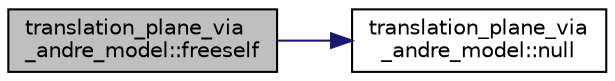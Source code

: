 digraph "translation_plane_via_andre_model::freeself"
{
  edge [fontname="Helvetica",fontsize="10",labelfontname="Helvetica",labelfontsize="10"];
  node [fontname="Helvetica",fontsize="10",shape=record];
  rankdir="LR";
  Node1994 [label="translation_plane_via\l_andre_model::freeself",height=0.2,width=0.4,color="black", fillcolor="grey75", style="filled", fontcolor="black"];
  Node1994 -> Node1995 [color="midnightblue",fontsize="10",style="solid",fontname="Helvetica"];
  Node1995 [label="translation_plane_via\l_andre_model::null",height=0.2,width=0.4,color="black", fillcolor="white", style="filled",URL="$d1/dcc/classtranslation__plane__via__andre__model.html#a92c9f5b286e62163e17e6baeeb5d3e18"];
}
